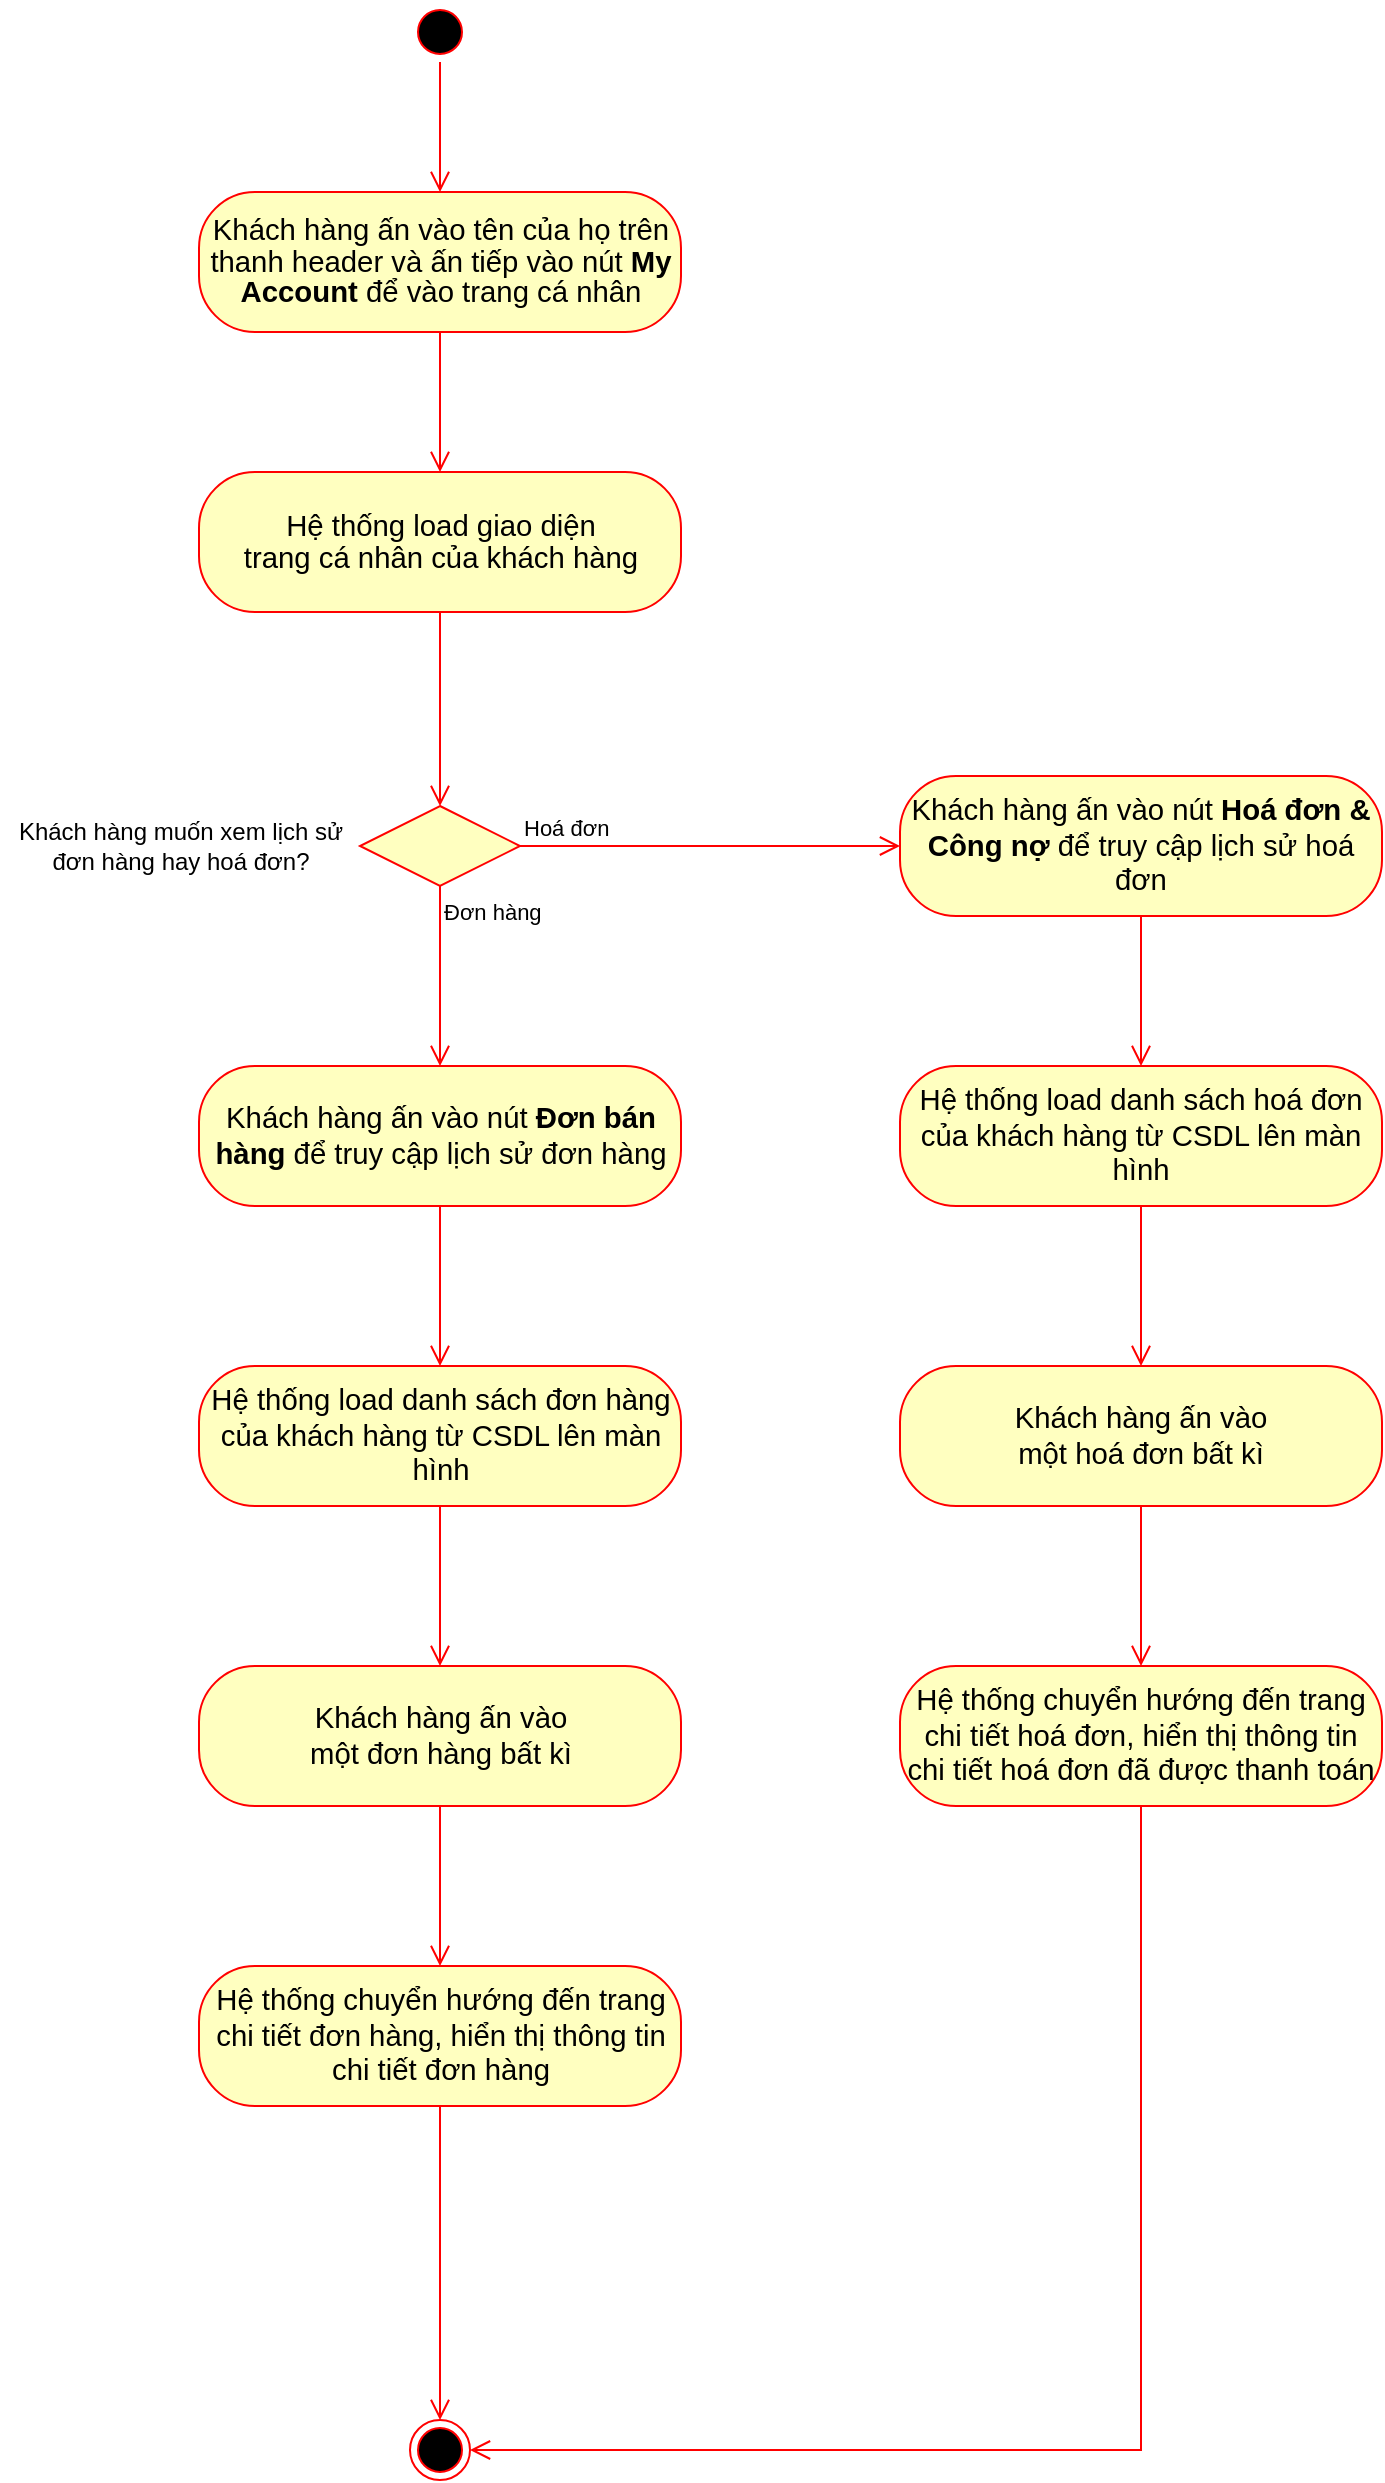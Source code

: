 <mxfile version="16.5.1" type="device"><diagram id="AcsiWmHQyFGquYdm_y9N" name="Page-1"><mxGraphModel dx="1050" dy="862" grid="1" gridSize="10" guides="1" tooltips="1" connect="1" arrows="1" fold="1" page="1" pageScale="1" pageWidth="850" pageHeight="1100" math="0" shadow="0"><root><mxCell id="0"/><mxCell id="1" parent="0"/><mxCell id="16gyaqh5jp1LO1Qn1m7W-1" value="" style="ellipse;html=1;shape=startState;fillColor=#000000;strokeColor=#ff0000;" parent="1" vertex="1"><mxGeometry x="415" y="258" width="30" height="30" as="geometry"/></mxCell><mxCell id="16gyaqh5jp1LO1Qn1m7W-2" value="" style="edgeStyle=orthogonalEdgeStyle;html=1;verticalAlign=bottom;endArrow=open;endSize=8;strokeColor=#ff0000;rounded=0;" parent="1" source="16gyaqh5jp1LO1Qn1m7W-1" target="16gyaqh5jp1LO1Qn1m7W-3" edge="1"><mxGeometry relative="1" as="geometry"><mxPoint x="421" y="323" as="targetPoint"/></mxGeometry></mxCell><mxCell id="16gyaqh5jp1LO1Qn1m7W-3" value="&lt;span style=&quot;font-size: 11.0pt ; line-height: 107% ; font-family: &amp;#34;calibri&amp;#34; , sans-serif&quot;&gt;Khách hàng ấn vào tên của họ trên thanh header và ấn tiếp vào nút &lt;b&gt;My Account &lt;/b&gt;để vào trang cá nhân&lt;/span&gt;" style="rounded=1;whiteSpace=wrap;html=1;arcSize=40;fontColor=#000000;fillColor=#ffffc0;strokeColor=#ff0000;" parent="1" vertex="1"><mxGeometry x="309.5" y="353" width="241" height="70" as="geometry"/></mxCell><mxCell id="16gyaqh5jp1LO1Qn1m7W-4" value="" style="edgeStyle=orthogonalEdgeStyle;html=1;verticalAlign=bottom;endArrow=open;endSize=8;strokeColor=#ff0000;rounded=0;" parent="1" source="16gyaqh5jp1LO1Qn1m7W-3" target="16gyaqh5jp1LO1Qn1m7W-8" edge="1"><mxGeometry relative="1" as="geometry"><mxPoint x="440.524" y="503" as="targetPoint"/></mxGeometry></mxCell><mxCell id="16gyaqh5jp1LO1Qn1m7W-6" value="" style="edgeStyle=orthogonalEdgeStyle;html=1;verticalAlign=bottom;endArrow=open;endSize=8;strokeColor=#ff0000;rounded=0;" parent="1" source="16gyaqh5jp1LO1Qn1m7W-8" target="a9j-pOuoURFXLK4mz6H9-4" edge="1"><mxGeometry relative="1" as="geometry"><mxPoint x="425.5" y="633" as="targetPoint"/><mxPoint x="440.524" y="563" as="sourcePoint"/><Array as="points"/></mxGeometry></mxCell><mxCell id="16gyaqh5jp1LO1Qn1m7W-8" value="&lt;span style=&quot;font-size: 11.0pt ; line-height: 107% ; font-family: &amp;#34;calibri&amp;#34; , sans-serif&quot;&gt;Hệ thống load giao diện&lt;br/&gt;trang cá nhân của khách hàng&lt;/span&gt;" style="rounded=1;whiteSpace=wrap;html=1;arcSize=40;fontColor=#000000;fillColor=#ffffc0;strokeColor=#ff0000;" parent="1" vertex="1"><mxGeometry x="309.5" y="493" width="241" height="70" as="geometry"/></mxCell><mxCell id="eM1fIop75ZdLeXXtrJYQ-1" value="" style="ellipse;html=1;shape=endState;fillColor=#000000;strokeColor=#ff0000;" parent="1" vertex="1"><mxGeometry x="415" y="1467" width="30" height="30" as="geometry"/></mxCell><mxCell id="eM1fIop75ZdLeXXtrJYQ-2" value="" style="edgeStyle=orthogonalEdgeStyle;html=1;verticalAlign=bottom;endArrow=open;endSize=8;strokeColor=#ff0000;rounded=0;" parent="1" source="a9j-pOuoURFXLK4mz6H9-20" target="eM1fIop75ZdLeXXtrJYQ-1" edge="1"><mxGeometry relative="1" as="geometry"><mxPoint x="440.5" y="1340" as="targetPoint"/><mxPoint x="430.5" y="1400" as="sourcePoint"/><Array as="points"/></mxGeometry></mxCell><mxCell id="a9j-pOuoURFXLK4mz6H9-4" value="" style="rhombus;whiteSpace=wrap;html=1;fillColor=#ffffc0;strokeColor=#ff0000;" vertex="1" parent="1"><mxGeometry x="390" y="660" width="80" height="40" as="geometry"/></mxCell><mxCell id="a9j-pOuoURFXLK4mz6H9-5" value="Hoá đơn" style="edgeStyle=orthogonalEdgeStyle;html=1;align=left;verticalAlign=bottom;endArrow=open;endSize=8;strokeColor=#ff0000;rounded=0;" edge="1" source="a9j-pOuoURFXLK4mz6H9-4" parent="1" target="a9j-pOuoURFXLK4mz6H9-11"><mxGeometry x="-1" relative="1" as="geometry"><mxPoint x="570" y="650" as="targetPoint"/></mxGeometry></mxCell><mxCell id="a9j-pOuoURFXLK4mz6H9-6" value="Đơn hàng" style="edgeStyle=orthogonalEdgeStyle;html=1;align=left;verticalAlign=top;endArrow=open;endSize=8;strokeColor=#ff0000;rounded=0;" edge="1" source="a9j-pOuoURFXLK4mz6H9-4" parent="1" target="a9j-pOuoURFXLK4mz6H9-10"><mxGeometry x="-1" relative="1" as="geometry"><mxPoint x="430" y="730" as="targetPoint"/></mxGeometry></mxCell><mxCell id="a9j-pOuoURFXLK4mz6H9-7" value="Khách hàng muốn xem lịch sử&lt;br&gt;đơn hàng hay hoá đơn?" style="text;html=1;align=center;verticalAlign=middle;resizable=0;points=[];autosize=1;strokeColor=none;fillColor=none;" vertex="1" parent="1"><mxGeometry x="210" y="665" width="180" height="30" as="geometry"/></mxCell><mxCell id="a9j-pOuoURFXLK4mz6H9-10" value="&lt;font face=&quot;calibri, sans-serif&quot;&gt;&lt;span style=&quot;font-size: 14.667px&quot;&gt;Khách hàng ấn vào nút &lt;b&gt;Đơn bán hàng&lt;/b&gt;&amp;nbsp;để truy cập lịch sử đơn hàng&lt;/span&gt;&lt;/font&gt;" style="rounded=1;whiteSpace=wrap;html=1;arcSize=40;fontColor=#000000;fillColor=#ffffc0;strokeColor=#ff0000;" vertex="1" parent="1"><mxGeometry x="309.5" y="790" width="241" height="70" as="geometry"/></mxCell><mxCell id="a9j-pOuoURFXLK4mz6H9-11" value="&lt;font face=&quot;calibri, sans-serif&quot;&gt;&lt;span style=&quot;font-size: 14.667px&quot;&gt;Khách hàng ấn vào nút &lt;b&gt;Hoá đơn &amp;amp; Công nợ&lt;/b&gt;&amp;nbsp;để truy cập lịch sử hoá đơn&lt;/span&gt;&lt;/font&gt;" style="rounded=1;whiteSpace=wrap;html=1;arcSize=40;fontColor=#000000;fillColor=#ffffc0;strokeColor=#ff0000;" vertex="1" parent="1"><mxGeometry x="660" y="645" width="241" height="70" as="geometry"/></mxCell><mxCell id="a9j-pOuoURFXLK4mz6H9-12" value="&lt;font face=&quot;calibri, sans-serif&quot;&gt;&lt;span style=&quot;font-size: 14.667px&quot;&gt;Hệ thống load danh sách đơn hàng của khách hàng từ CSDL lên màn hình&lt;/span&gt;&lt;/font&gt;" style="rounded=1;whiteSpace=wrap;html=1;arcSize=40;fontColor=#000000;fillColor=#ffffc0;strokeColor=#ff0000;" vertex="1" parent="1"><mxGeometry x="309.5" y="940" width="241" height="70" as="geometry"/></mxCell><mxCell id="a9j-pOuoURFXLK4mz6H9-13" value="&lt;font face=&quot;calibri, sans-serif&quot;&gt;&lt;span style=&quot;font-size: 14.667px&quot;&gt;Hệ thống load danh sách hoá đơn của khách hàng từ CSDL lên màn hình&lt;/span&gt;&lt;/font&gt;" style="rounded=1;whiteSpace=wrap;html=1;arcSize=40;fontColor=#000000;fillColor=#ffffc0;strokeColor=#ff0000;" vertex="1" parent="1"><mxGeometry x="660" y="790" width="241" height="70" as="geometry"/></mxCell><mxCell id="a9j-pOuoURFXLK4mz6H9-14" value="" style="edgeStyle=orthogonalEdgeStyle;html=1;verticalAlign=bottom;endArrow=open;endSize=8;strokeColor=#ff0000;rounded=0;" edge="1" parent="1" source="a9j-pOuoURFXLK4mz6H9-11" target="a9j-pOuoURFXLK4mz6H9-13"><mxGeometry relative="1" as="geometry"><mxPoint x="440" y="503" as="targetPoint"/><mxPoint x="440" y="433" as="sourcePoint"/></mxGeometry></mxCell><mxCell id="a9j-pOuoURFXLK4mz6H9-15" value="" style="edgeStyle=orthogonalEdgeStyle;html=1;verticalAlign=bottom;endArrow=open;endSize=8;strokeColor=#ff0000;rounded=0;" edge="1" parent="1" source="a9j-pOuoURFXLK4mz6H9-10" target="a9j-pOuoURFXLK4mz6H9-12"><mxGeometry relative="1" as="geometry"><mxPoint x="790.5" y="800" as="targetPoint"/><mxPoint x="790.5" y="725" as="sourcePoint"/></mxGeometry></mxCell><mxCell id="a9j-pOuoURFXLK4mz6H9-16" value="&lt;font face=&quot;calibri, sans-serif&quot;&gt;&lt;span style=&quot;font-size: 14.667px&quot;&gt;Khách hàng ấn vào &lt;br&gt;một đơn hàng bất kì&lt;/span&gt;&lt;/font&gt;" style="rounded=1;whiteSpace=wrap;html=1;arcSize=40;fontColor=#000000;fillColor=#ffffc0;strokeColor=#ff0000;" vertex="1" parent="1"><mxGeometry x="309.5" y="1090" width="241" height="70" as="geometry"/></mxCell><mxCell id="a9j-pOuoURFXLK4mz6H9-17" value="" style="edgeStyle=orthogonalEdgeStyle;html=1;verticalAlign=bottom;endArrow=open;endSize=8;strokeColor=#ff0000;rounded=0;" edge="1" parent="1" source="a9j-pOuoURFXLK4mz6H9-12" target="a9j-pOuoURFXLK4mz6H9-16"><mxGeometry relative="1" as="geometry"><mxPoint x="440" y="950" as="targetPoint"/><mxPoint x="440" y="870" as="sourcePoint"/></mxGeometry></mxCell><mxCell id="a9j-pOuoURFXLK4mz6H9-18" value="&lt;font face=&quot;calibri, sans-serif&quot;&gt;&lt;span style=&quot;font-size: 14.667px&quot;&gt;Khách hàng ấn vào &lt;br&gt;một hoá đơn bất kì&lt;/span&gt;&lt;/font&gt;" style="rounded=1;whiteSpace=wrap;html=1;arcSize=40;fontColor=#000000;fillColor=#ffffc0;strokeColor=#ff0000;" vertex="1" parent="1"><mxGeometry x="660" y="940" width="241" height="70" as="geometry"/></mxCell><mxCell id="a9j-pOuoURFXLK4mz6H9-19" value="" style="edgeStyle=orthogonalEdgeStyle;html=1;verticalAlign=bottom;endArrow=open;endSize=8;strokeColor=#ff0000;rounded=0;" edge="1" parent="1" source="a9j-pOuoURFXLK4mz6H9-13" target="a9j-pOuoURFXLK4mz6H9-18"><mxGeometry relative="1" as="geometry"><mxPoint x="790.5" y="800" as="targetPoint"/><mxPoint x="790.5" y="725" as="sourcePoint"/></mxGeometry></mxCell><mxCell id="a9j-pOuoURFXLK4mz6H9-20" value="&lt;font face=&quot;calibri, sans-serif&quot;&gt;&lt;span style=&quot;font-size: 14.667px&quot;&gt;Hệ thống chuyển hướng đến trang chi tiết đơn hàng, hiển thị thông tin chi tiết đơn hàng&lt;/span&gt;&lt;/font&gt;" style="rounded=1;whiteSpace=wrap;html=1;arcSize=40;fontColor=#000000;fillColor=#ffffc0;strokeColor=#ff0000;" vertex="1" parent="1"><mxGeometry x="309.5" y="1240" width="241" height="70" as="geometry"/></mxCell><mxCell id="a9j-pOuoURFXLK4mz6H9-21" value="" style="edgeStyle=orthogonalEdgeStyle;html=1;verticalAlign=bottom;endArrow=open;endSize=8;strokeColor=#ff0000;rounded=0;" edge="1" parent="1" source="a9j-pOuoURFXLK4mz6H9-16" target="a9j-pOuoURFXLK4mz6H9-20"><mxGeometry relative="1" as="geometry"><mxPoint x="440" y="1100" as="targetPoint"/><mxPoint x="440" y="1020" as="sourcePoint"/></mxGeometry></mxCell><mxCell id="a9j-pOuoURFXLK4mz6H9-22" value="&lt;font face=&quot;calibri, sans-serif&quot;&gt;&lt;span style=&quot;font-size: 14.667px&quot;&gt;Hệ thống chuyển hướng đến trang chi tiết hoá đơn, hiển thị thông tin chi tiết hoá đơn đã được thanh toán&lt;/span&gt;&lt;/font&gt;" style="rounded=1;whiteSpace=wrap;html=1;arcSize=40;fontColor=#000000;fillColor=#ffffc0;strokeColor=#ff0000;" vertex="1" parent="1"><mxGeometry x="660" y="1090" width="241" height="70" as="geometry"/></mxCell><mxCell id="a9j-pOuoURFXLK4mz6H9-23" value="" style="edgeStyle=orthogonalEdgeStyle;html=1;verticalAlign=bottom;endArrow=open;endSize=8;strokeColor=#ff0000;rounded=0;" edge="1" parent="1" source="a9j-pOuoURFXLK4mz6H9-18" target="a9j-pOuoURFXLK4mz6H9-22"><mxGeometry relative="1" as="geometry"><mxPoint x="790.5" y="950" as="targetPoint"/><mxPoint x="790.5" y="870" as="sourcePoint"/></mxGeometry></mxCell><mxCell id="a9j-pOuoURFXLK4mz6H9-24" value="" style="edgeStyle=orthogonalEdgeStyle;html=1;verticalAlign=bottom;endArrow=open;endSize=8;strokeColor=#ff0000;rounded=0;" edge="1" parent="1" source="a9j-pOuoURFXLK4mz6H9-22" target="eM1fIop75ZdLeXXtrJYQ-1"><mxGeometry relative="1" as="geometry"><mxPoint x="800.5" y="960" as="targetPoint"/><mxPoint x="800.5" y="880" as="sourcePoint"/><Array as="points"><mxPoint x="780" y="1482"/></Array></mxGeometry></mxCell></root></mxGraphModel></diagram></mxfile>